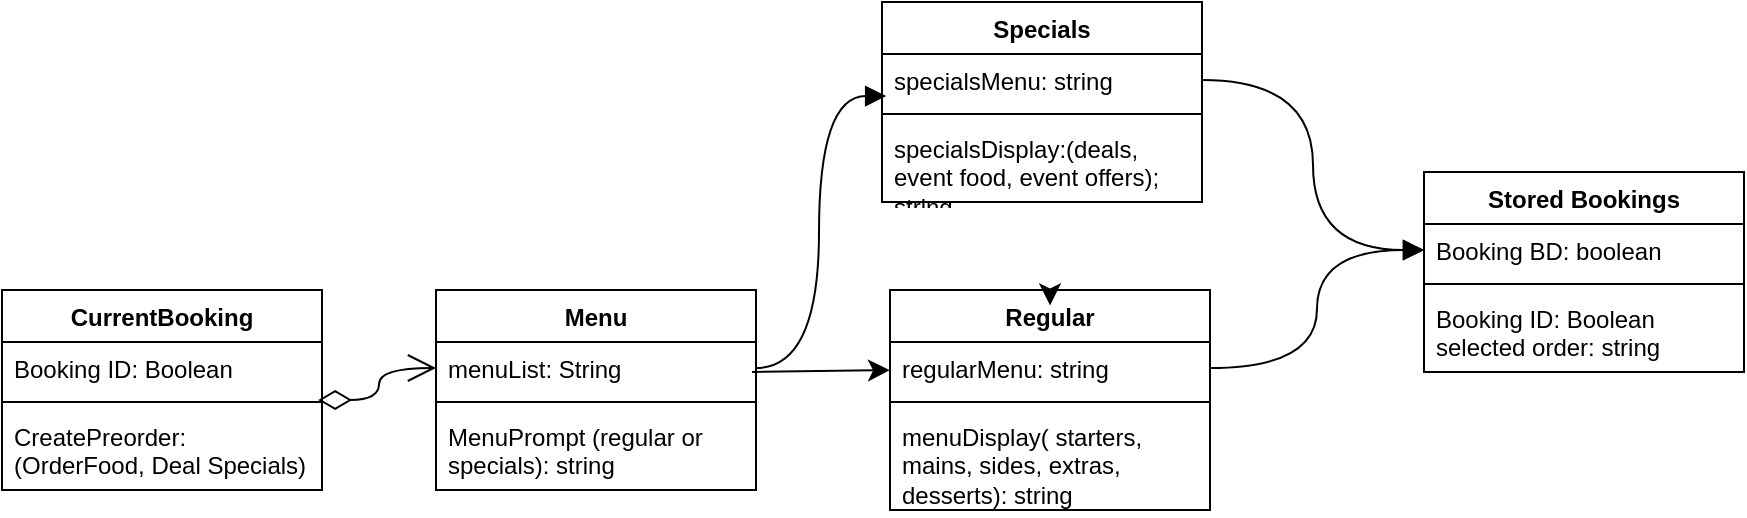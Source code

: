 <mxfile version="26.2.12">
  <diagram name="Page-1" id="SrCl12wvu-mY8n0KIz9l">
    <mxGraphModel grid="0" page="0" gridSize="10" guides="1" tooltips="1" connect="1" arrows="1" fold="1" pageScale="1" pageWidth="827" pageHeight="1169" math="0" shadow="0">
      <root>
        <mxCell id="0" />
        <mxCell id="1" parent="0" />
        <mxCell id="JD7c7ZAwi3oJU7PRWthG-1" value="CurrentBooking" style="swimlane;fontStyle=1;align=center;verticalAlign=top;childLayout=stackLayout;horizontal=1;startSize=26;horizontalStack=0;resizeParent=1;resizeParentMax=0;resizeLast=0;collapsible=1;marginBottom=0;whiteSpace=wrap;html=1;" vertex="1" parent="1">
          <mxGeometry x="-94" y="392" width="160" height="100" as="geometry" />
        </mxCell>
        <mxCell id="JD7c7ZAwi3oJU7PRWthG-2" value="Booking ID: Boolean" style="text;strokeColor=none;fillColor=none;align=left;verticalAlign=top;spacingLeft=4;spacingRight=4;overflow=hidden;rotatable=0;points=[[0,0.5],[1,0.5]];portConstraint=eastwest;whiteSpace=wrap;html=1;" vertex="1" parent="JD7c7ZAwi3oJU7PRWthG-1">
          <mxGeometry y="26" width="160" height="26" as="geometry" />
        </mxCell>
        <mxCell id="JD7c7ZAwi3oJU7PRWthG-3" value="" style="line;strokeWidth=1;fillColor=none;align=left;verticalAlign=middle;spacingTop=-1;spacingLeft=3;spacingRight=3;rotatable=0;labelPosition=right;points=[];portConstraint=eastwest;strokeColor=inherit;" vertex="1" parent="JD7c7ZAwi3oJU7PRWthG-1">
          <mxGeometry y="52" width="160" height="8" as="geometry" />
        </mxCell>
        <mxCell id="JD7c7ZAwi3oJU7PRWthG-4" value="CreatePreorder: (OrderFood, Deal Specials)" style="text;strokeColor=none;fillColor=none;align=left;verticalAlign=top;spacingLeft=4;spacingRight=4;overflow=hidden;rotatable=0;points=[[0,0.5],[1,0.5]];portConstraint=eastwest;whiteSpace=wrap;html=1;" vertex="1" parent="JD7c7ZAwi3oJU7PRWthG-1">
          <mxGeometry y="60" width="160" height="40" as="geometry" />
        </mxCell>
        <mxCell id="JD7c7ZAwi3oJU7PRWthG-5" value="Regular" style="swimlane;fontStyle=1;align=center;verticalAlign=top;childLayout=stackLayout;horizontal=1;startSize=26;horizontalStack=0;resizeParent=1;resizeParentMax=0;resizeLast=0;collapsible=1;marginBottom=0;whiteSpace=wrap;html=1;" vertex="1" parent="1">
          <mxGeometry x="350" y="392" width="160" height="110" as="geometry" />
        </mxCell>
        <mxCell id="JD7c7ZAwi3oJU7PRWthG-6" value="regularMenu: string" style="text;strokeColor=none;fillColor=none;align=left;verticalAlign=top;spacingLeft=4;spacingRight=4;overflow=hidden;rotatable=0;points=[[0,0.5],[1,0.5]];portConstraint=eastwest;whiteSpace=wrap;html=1;" vertex="1" parent="JD7c7ZAwi3oJU7PRWthG-5">
          <mxGeometry y="26" width="160" height="26" as="geometry" />
        </mxCell>
        <mxCell id="JD7c7ZAwi3oJU7PRWthG-7" value="" style="line;strokeWidth=1;fillColor=none;align=left;verticalAlign=middle;spacingTop=-1;spacingLeft=3;spacingRight=3;rotatable=0;labelPosition=right;points=[];portConstraint=eastwest;strokeColor=inherit;" vertex="1" parent="JD7c7ZAwi3oJU7PRWthG-5">
          <mxGeometry y="52" width="160" height="8" as="geometry" />
        </mxCell>
        <mxCell id="JD7c7ZAwi3oJU7PRWthG-8" value="menuDisplay( starters, mains, sides, extras, desserts): string" style="text;strokeColor=none;fillColor=none;align=left;verticalAlign=top;spacingLeft=4;spacingRight=4;overflow=hidden;rotatable=0;points=[[0,0.5],[1,0.5]];portConstraint=eastwest;whiteSpace=wrap;html=1;" vertex="1" parent="JD7c7ZAwi3oJU7PRWthG-5">
          <mxGeometry y="60" width="160" height="50" as="geometry" />
        </mxCell>
        <mxCell id="JD7c7ZAwi3oJU7PRWthG-9" value="Specials" style="swimlane;fontStyle=1;align=center;verticalAlign=top;childLayout=stackLayout;horizontal=1;startSize=26;horizontalStack=0;resizeParent=1;resizeParentMax=0;resizeLast=0;collapsible=1;marginBottom=0;whiteSpace=wrap;html=1;" vertex="1" parent="1">
          <mxGeometry x="346" y="248" width="160" height="100" as="geometry" />
        </mxCell>
        <mxCell id="JD7c7ZAwi3oJU7PRWthG-10" value="specialsMenu: string" style="text;strokeColor=none;fillColor=none;align=left;verticalAlign=top;spacingLeft=4;spacingRight=4;overflow=hidden;rotatable=0;points=[[0,0.5],[1,0.5]];portConstraint=eastwest;whiteSpace=wrap;html=1;" vertex="1" parent="JD7c7ZAwi3oJU7PRWthG-9">
          <mxGeometry y="26" width="160" height="26" as="geometry" />
        </mxCell>
        <mxCell id="JD7c7ZAwi3oJU7PRWthG-11" value="" style="line;strokeWidth=1;fillColor=none;align=left;verticalAlign=middle;spacingTop=-1;spacingLeft=3;spacingRight=3;rotatable=0;labelPosition=right;points=[];portConstraint=eastwest;strokeColor=inherit;" vertex="1" parent="JD7c7ZAwi3oJU7PRWthG-9">
          <mxGeometry y="52" width="160" height="8" as="geometry" />
        </mxCell>
        <mxCell id="JD7c7ZAwi3oJU7PRWthG-12" value="specialsDisplay:(deals, event food, event offers); string" style="text;strokeColor=none;fillColor=none;align=left;verticalAlign=top;spacingLeft=4;spacingRight=4;overflow=hidden;rotatable=0;points=[[0,0.5],[1,0.5]];portConstraint=eastwest;whiteSpace=wrap;html=1;" vertex="1" parent="JD7c7ZAwi3oJU7PRWthG-9">
          <mxGeometry y="60" width="160" height="40" as="geometry" />
        </mxCell>
        <mxCell id="JD7c7ZAwi3oJU7PRWthG-14" value="Menu" style="swimlane;fontStyle=1;align=center;verticalAlign=top;childLayout=stackLayout;horizontal=1;startSize=26;horizontalStack=0;resizeParent=1;resizeParentMax=0;resizeLast=0;collapsible=1;marginBottom=0;whiteSpace=wrap;html=1;" vertex="1" parent="1">
          <mxGeometry x="123" y="392" width="160" height="100" as="geometry" />
        </mxCell>
        <mxCell id="JD7c7ZAwi3oJU7PRWthG-15" value="menuList: String" style="text;strokeColor=none;fillColor=none;align=left;verticalAlign=top;spacingLeft=4;spacingRight=4;overflow=hidden;rotatable=0;points=[[0,0.5],[1,0.5]];portConstraint=eastwest;whiteSpace=wrap;html=1;" vertex="1" parent="JD7c7ZAwi3oJU7PRWthG-14">
          <mxGeometry y="26" width="160" height="26" as="geometry" />
        </mxCell>
        <mxCell id="JD7c7ZAwi3oJU7PRWthG-16" value="" style="line;strokeWidth=1;fillColor=none;align=left;verticalAlign=middle;spacingTop=-1;spacingLeft=3;spacingRight=3;rotatable=0;labelPosition=right;points=[];portConstraint=eastwest;strokeColor=inherit;" vertex="1" parent="JD7c7ZAwi3oJU7PRWthG-14">
          <mxGeometry y="52" width="160" height="8" as="geometry" />
        </mxCell>
        <mxCell id="JD7c7ZAwi3oJU7PRWthG-17" value="MenuPrompt (regular or specials): string" style="text;strokeColor=none;fillColor=none;align=left;verticalAlign=top;spacingLeft=4;spacingRight=4;overflow=hidden;rotatable=0;points=[[0,0.5],[1,0.5]];portConstraint=eastwest;whiteSpace=wrap;html=1;" vertex="1" parent="JD7c7ZAwi3oJU7PRWthG-14">
          <mxGeometry y="60" width="160" height="40" as="geometry" />
        </mxCell>
        <mxCell id="JD7c7ZAwi3oJU7PRWthG-18" style="edgeStyle=none;curved=1;rounded=0;orthogonalLoop=1;jettySize=auto;html=1;exitX=0.5;exitY=0;exitDx=0;exitDy=0;entryX=0.5;entryY=0.07;entryDx=0;entryDy=0;entryPerimeter=0;fontSize=12;startSize=8;endSize=8;" edge="1" parent="1" source="JD7c7ZAwi3oJU7PRWthG-5" target="JD7c7ZAwi3oJU7PRWthG-5">
          <mxGeometry relative="1" as="geometry" />
        </mxCell>
        <mxCell id="JD7c7ZAwi3oJU7PRWthG-19" value="Stored Bookings" style="swimlane;fontStyle=1;align=center;verticalAlign=top;childLayout=stackLayout;horizontal=1;startSize=26;horizontalStack=0;resizeParent=1;resizeParentMax=0;resizeLast=0;collapsible=1;marginBottom=0;whiteSpace=wrap;html=1;" vertex="1" parent="1">
          <mxGeometry x="617" y="333" width="160" height="100" as="geometry" />
        </mxCell>
        <mxCell id="JD7c7ZAwi3oJU7PRWthG-20" value="Booking BD: boolean" style="text;strokeColor=none;fillColor=none;align=left;verticalAlign=top;spacingLeft=4;spacingRight=4;overflow=hidden;rotatable=0;points=[[0,0.5],[1,0.5]];portConstraint=eastwest;whiteSpace=wrap;html=1;" vertex="1" parent="JD7c7ZAwi3oJU7PRWthG-19">
          <mxGeometry y="26" width="160" height="26" as="geometry" />
        </mxCell>
        <mxCell id="JD7c7ZAwi3oJU7PRWthG-21" value="" style="line;strokeWidth=1;fillColor=none;align=left;verticalAlign=middle;spacingTop=-1;spacingLeft=3;spacingRight=3;rotatable=0;labelPosition=right;points=[];portConstraint=eastwest;strokeColor=inherit;" vertex="1" parent="JD7c7ZAwi3oJU7PRWthG-19">
          <mxGeometry y="52" width="160" height="8" as="geometry" />
        </mxCell>
        <mxCell id="JD7c7ZAwi3oJU7PRWthG-22" value="Booking ID: Boolean&lt;div&gt;selected order: string&lt;/div&gt;" style="text;strokeColor=none;fillColor=none;align=left;verticalAlign=top;spacingLeft=4;spacingRight=4;overflow=hidden;rotatable=0;points=[[0,0.5],[1,0.5]];portConstraint=eastwest;whiteSpace=wrap;html=1;" vertex="1" parent="JD7c7ZAwi3oJU7PRWthG-19">
          <mxGeometry y="60" width="160" height="40" as="geometry" />
        </mxCell>
        <mxCell id="JD7c7ZAwi3oJU7PRWthG-23" value="" style="endArrow=open;html=1;endSize=12;startArrow=diamondThin;startSize=14;startFill=0;edgeStyle=orthogonalEdgeStyle;align=left;verticalAlign=bottom;rounded=0;fontSize=12;curved=1;exitX=0.988;exitY=0.375;exitDx=0;exitDy=0;exitPerimeter=0;entryX=0;entryY=0.5;entryDx=0;entryDy=0;" edge="1" parent="1" source="JD7c7ZAwi3oJU7PRWthG-3" target="JD7c7ZAwi3oJU7PRWthG-15">
          <mxGeometry x="-1" y="3" relative="1" as="geometry">
            <mxPoint x="32" y="400" as="sourcePoint" />
            <mxPoint x="192" y="400" as="targetPoint" />
          </mxGeometry>
        </mxCell>
        <mxCell id="JD7c7ZAwi3oJU7PRWthG-24" value="" style="endArrow=block;endFill=1;html=1;edgeStyle=orthogonalEdgeStyle;align=left;verticalAlign=top;rounded=0;fontSize=12;startSize=8;endSize=8;curved=1;exitX=1;exitY=0.5;exitDx=0;exitDy=0;entryX=0.013;entryY=0.808;entryDx=0;entryDy=0;entryPerimeter=0;" edge="1" parent="1" source="JD7c7ZAwi3oJU7PRWthG-15" target="JD7c7ZAwi3oJU7PRWthG-10">
          <mxGeometry x="-1" relative="1" as="geometry">
            <mxPoint x="32" y="400" as="sourcePoint" />
            <mxPoint x="192" y="400" as="targetPoint" />
          </mxGeometry>
        </mxCell>
        <mxCell id="JD7c7ZAwi3oJU7PRWthG-29" value="" style="endArrow=classic;html=1;rounded=0;fontSize=12;startSize=8;endSize=8;curved=1;" edge="1" parent="1" target="JD7c7ZAwi3oJU7PRWthG-6">
          <mxGeometry width="50" height="50" relative="1" as="geometry">
            <mxPoint x="281" y="433" as="sourcePoint" />
            <mxPoint x="137" y="375" as="targetPoint" />
          </mxGeometry>
        </mxCell>
        <mxCell id="JD7c7ZAwi3oJU7PRWthG-30" value="" style="endArrow=block;endFill=1;html=1;edgeStyle=orthogonalEdgeStyle;align=left;verticalAlign=top;rounded=0;fontSize=12;startSize=8;endSize=8;curved=1;exitX=1;exitY=0.5;exitDx=0;exitDy=0;entryX=0;entryY=0.5;entryDx=0;entryDy=0;" edge="1" parent="1" source="JD7c7ZAwi3oJU7PRWthG-10" target="JD7c7ZAwi3oJU7PRWthG-20">
          <mxGeometry x="-1" relative="1" as="geometry">
            <mxPoint x="367" y="400" as="sourcePoint" />
            <mxPoint x="527" y="400" as="targetPoint" />
          </mxGeometry>
        </mxCell>
        <mxCell id="JD7c7ZAwi3oJU7PRWthG-34" value="" style="endArrow=block;endFill=1;html=1;edgeStyle=orthogonalEdgeStyle;align=left;verticalAlign=top;rounded=0;fontSize=12;startSize=8;endSize=8;curved=1;entryX=0;entryY=0.5;entryDx=0;entryDy=0;" edge="1" parent="1" source="JD7c7ZAwi3oJU7PRWthG-6" target="JD7c7ZAwi3oJU7PRWthG-20">
          <mxGeometry x="-1" relative="1" as="geometry">
            <mxPoint x="367" y="400" as="sourcePoint" />
            <mxPoint x="527" y="400" as="targetPoint" />
          </mxGeometry>
        </mxCell>
      </root>
    </mxGraphModel>
  </diagram>
</mxfile>
